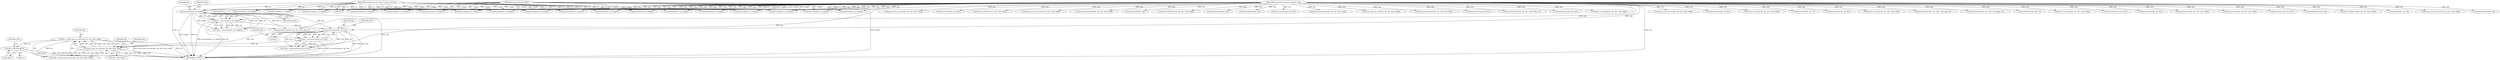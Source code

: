 digraph "0_tcpdump_19d25dd8781620cd41bf178a5e2e27fc1cf242d0@array" {
"1000416" [label="(Call,ND_TCHECK(dp[1]))"];
"1000399" [label="(Call,dp = parse_post_op_attr(ndo, dp, ndo->ndo_vflag))"];
"1000401" [label="(Call,parse_post_op_attr(ndo, dp, ndo->ndo_vflag))"];
"1000391" [label="(Call,parsestatus(ndo, dp, &er))"];
"1000379" [label="(Call,parserep(ndo, rp, length))"];
"1000101" [label="(MethodParameterIn,netdissect_options *ndo)"];
"1000102" [label="(MethodParameterIn,const struct sunrpc_msg *rp)"];
"1000105" [label="(MethodParameterIn,int length)"];
"1000377" [label="(Call,dp = parserep(ndo, rp, length))"];
"1000389" [label="(Call,dp = parsestatus(ndo, dp, &er))"];
"1000781" [label="(Call,parse_post_op_attr(ndo, dp, ndo->ndo_vflag))"];
"1000666" [label="(Call,parsestatus(ndo, dp, &er))"];
"1000204" [label="(Call,parserep(ndo, rp, length))"];
"1000869" [label="(Call,parserep(ndo, rp, length))"];
"1000382" [label="(Identifier,length)"];
"1000710" [label="(Call,parse_wcc_data(ndo, dp, ndo->ndo_vflag))"];
"1000105" [label="(MethodParameterIn,int length)"];
"1000879" [label="(Call,parsestatfs(ndo, dp, v3))"];
"1000737" [label="(Call,parsestatus(ndo, dp, &er))"];
"1000378" [label="(Identifier,dp)"];
"1000101" [label="(MethodParameterIn,netdissect_options *ndo)"];
"1000624" [label="(Call,parserep(ndo, rp, length))"];
"1000482" [label="(Call,parse_wcc_data(ndo, dp, ndo->ndo_vflag))"];
"1000417" [label="(Call,dp[1])"];
"1000388" [label="(Call,!(dp = parsestatus(ndo, dp, &er)))"];
"1000188" [label="(Call,parseattrstat(ndo, dp, !ndo->ndo_qflag, 0))"];
"1000403" [label="(Identifier,dp)"];
"1000377" [label="(Call,dp = parserep(ndo, rp, length))"];
"1000152" [label="(Call,parseattrstat(ndo, dp, !ndo->ndo_qflag, v3))"];
"1000367" [label="(Call,parselinkres(ndo, dp, v3))"];
"1000796" [label="(Call,parse_wcc_data(ndo, dp, ndo->ndo_vflag))"];
"1000216" [label="(Call,parsestatus(ndo, dp, &er))"];
"1000808" [label="(Call,parsestatus(ndo, dp, &er))"];
"1000415" [label="(Block,)"];
"1000177" [label="(Call,parsewccres(ndo, dp, ndo->ndo_vflag))"];
"1000168" [label="(Call,parserep(ndo, rp, length))"];
"1000401" [label="(Call,parse_post_op_attr(ndo, dp, ndo->ndo_vflag))"];
"1000357" [label="(Call,parserep(ndo, rp, length))"];
"1000400" [label="(Identifier,dp)"];
"1000655" [label="(Call,parsewccres(ndo, dp, ndo->ndo_vflag))"];
"1000472" [label="(Call,parsestatus(ndo, dp, &er))"];
"1000578" [label="(Call,parsediropres(ndo, dp))"];
"1000392" [label="(Identifier,ndo)"];
"1000858" [label="(Call,parsev3rddirres(ndo, dp, ndo->ndo_vflag))"];
"1000250" [label="(Call,parsefh(ndo, dp, v3))"];
"1000328" [label="(Call,parse_post_op_attr(ndo, dp, ndo->ndo_vflag))"];
"1000908" [label="(Call,parserep(ndo, rp, length))"];
"1000918" [label="(Call,parsepathconf(ndo, dp))"];
"1000277" [label="(Call,parse_post_op_attr(ndo, dp, ndo->ndo_vflag))"];
"1000611" [label="(Call,parsestatus(ndo, dp, &er))"];
"1000889" [label="(Call,parserep(ndo, rp, length))"];
"1000937" [label="(Call,parsewccres(ndo, dp, ndo->ndo_vflag))"];
"1000380" [label="(Identifier,ndo)"];
"1000238" [label="(Call,parse_post_op_attr(ndo, dp, ndo->ndo_vflag))"];
"1000376" [label="(Call,!(dp = parserep(ndo, rp, length)))"];
"1000750" [label="(Call,parserep(ndo, rp, length))"];
"1000398" [label="(Call,!(dp = parse_post_op_attr(ndo, dp, ndo->ndo_vflag)))"];
"1000852" [label="(Call,parserep(ndo, rp, length))"];
"1000631" [label="(Call,parsecreateopres(ndo, dp, ndo->ndo_vflag))"];
"1000958" [label="(MethodReturn,RET)"];
"1000389" [label="(Call,dp = parsestatus(ndo, dp, &er))"];
"1000416" [label="(Call,ND_TCHECK(dp[1]))"];
"1000379" [label="(Call,parserep(ndo, rp, length))"];
"1000899" [label="(Call,parsefsinfo(ndo, dp))"];
"1000301" [label="(Call,parserep(ndo, rp, length))"];
"1000646" [label="(Call,parserep(ndo, rp, length))"];
"1000381" [label="(Identifier,rp)"];
"1000830" [label="(Call,parsev3rddirres(ndo, dp, ndo->ndo_vflag))"];
"1000556" [label="(Call,parserep(ndo, rp, length))"];
"1000394" [label="(Call,&er)"];
"1000393" [label="(Identifier,dp)"];
"1000290" [label="(Call,parsediropres(ndo, dp))"];
"1000589" [label="(Call,parserep(ndo, rp, length))"];
"1000841" [label="(Call,parserddires(ndo, dp))"];
"1000402" [label="(Identifier,ndo)"];
"1000399" [label="(Call,dp = parse_post_op_attr(ndo, dp, ndo->ndo_vflag))"];
"1000310" [label="(Call,parsestatus(ndo, dp, &er))"];
"1000566" [label="(Call,parsecreateopres(ndo, dp, ndo->ndo_vflag))"];
"1000259" [label="(Call,parse_post_op_attr(ndo, dp, ndo->ndo_vflag))"];
"1000404" [label="(Call,ndo->ndo_vflag)"];
"1000102" [label="(MethodParameterIn,const struct sunrpc_msg *rp)"];
"1000391" [label="(Call,parsestatus(ndo, dp, &er))"];
"1000390" [label="(Identifier,dp)"];
"1000927" [label="(Call,parserep(ndo, rp, length))"];
"1000679" [label="(Call,parserep(ndo, rp, length))"];
"1000599" [label="(Call,parsecreateopres(ndo, dp, ndo->ndo_vflag))"];
"1000691" [label="(Call,parsestatus(ndo, dp, &er))"];
"1000142" [label="(Call,parserep(ndo, rp, length))"];
"1000540" [label="(Call,parseattrstat(ndo, dp, ndo->ndo_vflag, v3))"];
"1000460" [label="(Call,parserep(ndo, rp, length))"];
"1000445" [label="(Call,parseattrstat(ndo, dp, ndo->ndo_vflag, 0))"];
"1000762" [label="(Call,parsestatus(ndo, dp, &er))"];
"1000821" [label="(Call,parserep(ndo, rp, length))"];
"1000725" [label="(Call,parse_wcc_data(ndo, dp, ndo->ndo_vflag))"];
"1000422" [label="(Identifier,ndo)"];
"1000416" -> "1000415"  [label="AST: "];
"1000416" -> "1000417"  [label="CFG: "];
"1000417" -> "1000416"  [label="AST: "];
"1000422" -> "1000416"  [label="CFG: "];
"1000416" -> "1000958"  [label="DDG: ND_TCHECK(dp[1])"];
"1000416" -> "1000958"  [label="DDG: dp[1]"];
"1000399" -> "1000416"  [label="DDG: dp"];
"1000399" -> "1000398"  [label="AST: "];
"1000399" -> "1000401"  [label="CFG: "];
"1000400" -> "1000399"  [label="AST: "];
"1000401" -> "1000399"  [label="AST: "];
"1000398" -> "1000399"  [label="CFG: "];
"1000399" -> "1000958"  [label="DDG: parse_post_op_attr(ndo, dp, ndo->ndo_vflag)"];
"1000399" -> "1000958"  [label="DDG: dp"];
"1000399" -> "1000398"  [label="DDG: dp"];
"1000401" -> "1000399"  [label="DDG: ndo"];
"1000401" -> "1000399"  [label="DDG: dp"];
"1000401" -> "1000399"  [label="DDG: ndo->ndo_vflag"];
"1000401" -> "1000404"  [label="CFG: "];
"1000402" -> "1000401"  [label="AST: "];
"1000403" -> "1000401"  [label="AST: "];
"1000404" -> "1000401"  [label="AST: "];
"1000401" -> "1000958"  [label="DDG: ndo->ndo_vflag"];
"1000401" -> "1000958"  [label="DDG: ndo"];
"1000401" -> "1000398"  [label="DDG: ndo"];
"1000401" -> "1000398"  [label="DDG: dp"];
"1000401" -> "1000398"  [label="DDG: ndo->ndo_vflag"];
"1000391" -> "1000401"  [label="DDG: ndo"];
"1000101" -> "1000401"  [label="DDG: ndo"];
"1000389" -> "1000401"  [label="DDG: dp"];
"1000391" -> "1000389"  [label="AST: "];
"1000391" -> "1000394"  [label="CFG: "];
"1000392" -> "1000391"  [label="AST: "];
"1000393" -> "1000391"  [label="AST: "];
"1000394" -> "1000391"  [label="AST: "];
"1000389" -> "1000391"  [label="CFG: "];
"1000391" -> "1000958"  [label="DDG: &er"];
"1000391" -> "1000958"  [label="DDG: ndo"];
"1000391" -> "1000388"  [label="DDG: ndo"];
"1000391" -> "1000388"  [label="DDG: dp"];
"1000391" -> "1000388"  [label="DDG: &er"];
"1000391" -> "1000389"  [label="DDG: ndo"];
"1000391" -> "1000389"  [label="DDG: dp"];
"1000391" -> "1000389"  [label="DDG: &er"];
"1000379" -> "1000391"  [label="DDG: ndo"];
"1000101" -> "1000391"  [label="DDG: ndo"];
"1000377" -> "1000391"  [label="DDG: dp"];
"1000379" -> "1000377"  [label="AST: "];
"1000379" -> "1000382"  [label="CFG: "];
"1000380" -> "1000379"  [label="AST: "];
"1000381" -> "1000379"  [label="AST: "];
"1000382" -> "1000379"  [label="AST: "];
"1000377" -> "1000379"  [label="CFG: "];
"1000379" -> "1000958"  [label="DDG: ndo"];
"1000379" -> "1000958"  [label="DDG: length"];
"1000379" -> "1000958"  [label="DDG: rp"];
"1000379" -> "1000376"  [label="DDG: ndo"];
"1000379" -> "1000376"  [label="DDG: rp"];
"1000379" -> "1000376"  [label="DDG: length"];
"1000379" -> "1000377"  [label="DDG: ndo"];
"1000379" -> "1000377"  [label="DDG: rp"];
"1000379" -> "1000377"  [label="DDG: length"];
"1000101" -> "1000379"  [label="DDG: ndo"];
"1000102" -> "1000379"  [label="DDG: rp"];
"1000105" -> "1000379"  [label="DDG: length"];
"1000379" -> "1000445"  [label="DDG: ndo"];
"1000101" -> "1000100"  [label="AST: "];
"1000101" -> "1000958"  [label="DDG: ndo"];
"1000101" -> "1000142"  [label="DDG: ndo"];
"1000101" -> "1000152"  [label="DDG: ndo"];
"1000101" -> "1000168"  [label="DDG: ndo"];
"1000101" -> "1000177"  [label="DDG: ndo"];
"1000101" -> "1000188"  [label="DDG: ndo"];
"1000101" -> "1000204"  [label="DDG: ndo"];
"1000101" -> "1000216"  [label="DDG: ndo"];
"1000101" -> "1000238"  [label="DDG: ndo"];
"1000101" -> "1000250"  [label="DDG: ndo"];
"1000101" -> "1000259"  [label="DDG: ndo"];
"1000101" -> "1000277"  [label="DDG: ndo"];
"1000101" -> "1000290"  [label="DDG: ndo"];
"1000101" -> "1000301"  [label="DDG: ndo"];
"1000101" -> "1000310"  [label="DDG: ndo"];
"1000101" -> "1000328"  [label="DDG: ndo"];
"1000101" -> "1000357"  [label="DDG: ndo"];
"1000101" -> "1000367"  [label="DDG: ndo"];
"1000101" -> "1000445"  [label="DDG: ndo"];
"1000101" -> "1000460"  [label="DDG: ndo"];
"1000101" -> "1000472"  [label="DDG: ndo"];
"1000101" -> "1000482"  [label="DDG: ndo"];
"1000101" -> "1000540"  [label="DDG: ndo"];
"1000101" -> "1000556"  [label="DDG: ndo"];
"1000101" -> "1000566"  [label="DDG: ndo"];
"1000101" -> "1000578"  [label="DDG: ndo"];
"1000101" -> "1000589"  [label="DDG: ndo"];
"1000101" -> "1000599"  [label="DDG: ndo"];
"1000101" -> "1000611"  [label="DDG: ndo"];
"1000101" -> "1000624"  [label="DDG: ndo"];
"1000101" -> "1000631"  [label="DDG: ndo"];
"1000101" -> "1000646"  [label="DDG: ndo"];
"1000101" -> "1000655"  [label="DDG: ndo"];
"1000101" -> "1000666"  [label="DDG: ndo"];
"1000101" -> "1000679"  [label="DDG: ndo"];
"1000101" -> "1000691"  [label="DDG: ndo"];
"1000101" -> "1000710"  [label="DDG: ndo"];
"1000101" -> "1000725"  [label="DDG: ndo"];
"1000101" -> "1000737"  [label="DDG: ndo"];
"1000101" -> "1000750"  [label="DDG: ndo"];
"1000101" -> "1000762"  [label="DDG: ndo"];
"1000101" -> "1000781"  [label="DDG: ndo"];
"1000101" -> "1000796"  [label="DDG: ndo"];
"1000101" -> "1000808"  [label="DDG: ndo"];
"1000101" -> "1000821"  [label="DDG: ndo"];
"1000101" -> "1000830"  [label="DDG: ndo"];
"1000101" -> "1000841"  [label="DDG: ndo"];
"1000101" -> "1000852"  [label="DDG: ndo"];
"1000101" -> "1000858"  [label="DDG: ndo"];
"1000101" -> "1000869"  [label="DDG: ndo"];
"1000101" -> "1000879"  [label="DDG: ndo"];
"1000101" -> "1000889"  [label="DDG: ndo"];
"1000101" -> "1000899"  [label="DDG: ndo"];
"1000101" -> "1000908"  [label="DDG: ndo"];
"1000101" -> "1000918"  [label="DDG: ndo"];
"1000101" -> "1000927"  [label="DDG: ndo"];
"1000101" -> "1000937"  [label="DDG: ndo"];
"1000102" -> "1000100"  [label="AST: "];
"1000102" -> "1000958"  [label="DDG: rp"];
"1000102" -> "1000142"  [label="DDG: rp"];
"1000102" -> "1000168"  [label="DDG: rp"];
"1000102" -> "1000204"  [label="DDG: rp"];
"1000102" -> "1000301"  [label="DDG: rp"];
"1000102" -> "1000357"  [label="DDG: rp"];
"1000102" -> "1000460"  [label="DDG: rp"];
"1000102" -> "1000556"  [label="DDG: rp"];
"1000102" -> "1000589"  [label="DDG: rp"];
"1000102" -> "1000624"  [label="DDG: rp"];
"1000102" -> "1000646"  [label="DDG: rp"];
"1000102" -> "1000679"  [label="DDG: rp"];
"1000102" -> "1000750"  [label="DDG: rp"];
"1000102" -> "1000821"  [label="DDG: rp"];
"1000102" -> "1000852"  [label="DDG: rp"];
"1000102" -> "1000869"  [label="DDG: rp"];
"1000102" -> "1000889"  [label="DDG: rp"];
"1000102" -> "1000908"  [label="DDG: rp"];
"1000102" -> "1000927"  [label="DDG: rp"];
"1000105" -> "1000100"  [label="AST: "];
"1000105" -> "1000958"  [label="DDG: length"];
"1000105" -> "1000142"  [label="DDG: length"];
"1000105" -> "1000168"  [label="DDG: length"];
"1000105" -> "1000204"  [label="DDG: length"];
"1000105" -> "1000301"  [label="DDG: length"];
"1000105" -> "1000357"  [label="DDG: length"];
"1000105" -> "1000460"  [label="DDG: length"];
"1000105" -> "1000556"  [label="DDG: length"];
"1000105" -> "1000589"  [label="DDG: length"];
"1000105" -> "1000624"  [label="DDG: length"];
"1000105" -> "1000646"  [label="DDG: length"];
"1000105" -> "1000679"  [label="DDG: length"];
"1000105" -> "1000750"  [label="DDG: length"];
"1000105" -> "1000821"  [label="DDG: length"];
"1000105" -> "1000852"  [label="DDG: length"];
"1000105" -> "1000869"  [label="DDG: length"];
"1000105" -> "1000889"  [label="DDG: length"];
"1000105" -> "1000908"  [label="DDG: length"];
"1000105" -> "1000927"  [label="DDG: length"];
"1000377" -> "1000376"  [label="AST: "];
"1000378" -> "1000377"  [label="AST: "];
"1000376" -> "1000377"  [label="CFG: "];
"1000377" -> "1000958"  [label="DDG: parserep(ndo, rp, length)"];
"1000377" -> "1000958"  [label="DDG: dp"];
"1000377" -> "1000376"  [label="DDG: dp"];
"1000377" -> "1000445"  [label="DDG: dp"];
"1000389" -> "1000388"  [label="AST: "];
"1000390" -> "1000389"  [label="AST: "];
"1000388" -> "1000389"  [label="CFG: "];
"1000389" -> "1000958"  [label="DDG: dp"];
"1000389" -> "1000958"  [label="DDG: parsestatus(ndo, dp, &er)"];
"1000389" -> "1000388"  [label="DDG: dp"];
}
